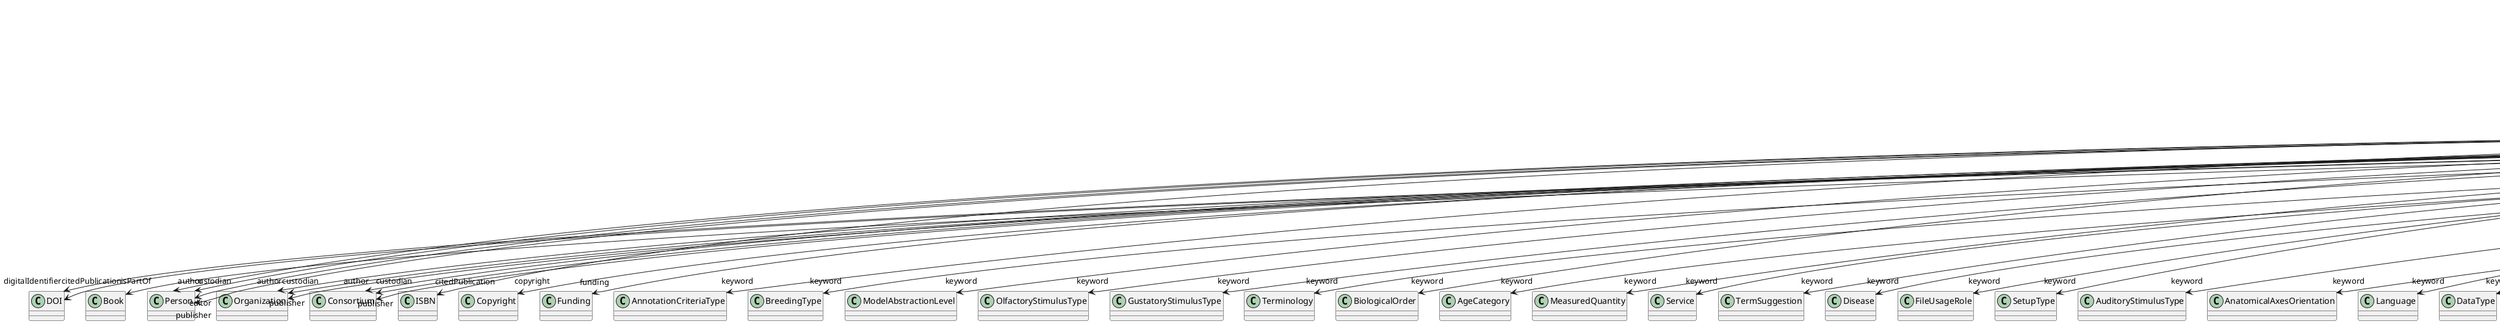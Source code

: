 @startuml
class Chapter {
+digitalIdentifier
+isPartOf
+pagination
+abstract
+author
+citedPublication
+copyright
+creationDate
+custodian
+editor
+funding
+IRI
+keyword
+license
+modificationDate
+name
+publicationDate
+publisher
+versionIdentifier

}
Chapter -d-> "digitalIdentifier" DOI
Chapter -d-> "isPartOf" Book
Chapter -d-> "author" Person
Chapter -d-> "author" Organization
Chapter -d-> "author" Consortium
Chapter -d-> "citedPublication" DOI
Chapter -d-> "citedPublication" ISBN
Chapter -d-> "copyright" Copyright
Chapter -d-> "custodian" Person
Chapter -d-> "custodian" Organization
Chapter -d-> "custodian" Consortium
Chapter -d-> "editor" Person
Chapter -d-> "funding" Funding
Chapter -d-> "keyword" AnnotationCriteriaType
Chapter -d-> "keyword" BreedingType
Chapter -d-> "keyword" ModelAbstractionLevel
Chapter -d-> "keyword" OlfactoryStimulusType
Chapter -d-> "keyword" GustatoryStimulusType
Chapter -d-> "keyword" Terminology
Chapter -d-> "keyword" BiologicalOrder
Chapter -d-> "keyword" AgeCategory
Chapter -d-> "keyword" MeasuredQuantity
Chapter -d-> "keyword" Service
Chapter -d-> "keyword" TermSuggestion
Chapter -d-> "keyword" Disease
Chapter -d-> "keyword" FileUsageRole
Chapter -d-> "keyword" SetupType
Chapter -d-> "keyword" AuditoryStimulusType
Chapter -d-> "keyword" AnatomicalAxesOrientation
Chapter -d-> "keyword" Language
Chapter -d-> "keyword" DataType
Chapter -d-> "keyword" TissueSampleType
Chapter -d-> "keyword" SubcellularEntity
Chapter -d-> "keyword" TypeOfUncertainty
Chapter -d-> "keyword" CellCultureType
Chapter -d-> "keyword" SubjectAttribute
Chapter -d-> "keyword" PatchClampVariation
Chapter -d-> "keyword" CriteriaQualityType
Chapter -d-> "keyword" Species
Chapter -d-> "keyword" UBERONParcellation
Chapter -d-> "keyword" MolecularEntity
Chapter -d-> "keyword" EthicsAssessment
Chapter -d-> "keyword" Technique
Chapter -d-> "keyword" ElectricalStimulusType
Chapter -d-> "keyword" Laterality
Chapter -d-> "keyword" GeneticStrainType
Chapter -d-> "keyword" AnatomicalPlane
Chapter -d-> "keyword" SoftwareApplicationCategory
Chapter -d-> "keyword" PreparationType
Chapter -d-> "keyword" OperatingSystem
Chapter -d-> "keyword" OperatingDevice
Chapter -d-> "keyword" AnatomicalIdentificationType
Chapter -d-> "keyword" OrganismSystem
Chapter -d-> "keyword" FileRepositoryType
Chapter -d-> "keyword" QualitativeOverlap
Chapter -d-> "keyword" Organ
Chapter -d-> "keyword" MetaDataModelType
Chapter -d-> "keyword" LearningResourceType
Chapter -d-> "keyword" StimulationTechnique
Chapter -d-> "keyword" CranialWindowConstructionType
Chapter -d-> "keyword" ProductAccessibility
Chapter -d-> "keyword" EducationalLevel
Chapter -d-> "keyword" ModelScope
Chapter -d-> "keyword" OpticalStimulusType
Chapter -d-> "keyword" ActionStatusType
Chapter -d-> "keyword" ChemicalMixtureType
Chapter -d-> "keyword" DiseaseModel
Chapter -d-> "keyword" DeviceType
Chapter -d-> "keyword" VisualStimulusType
Chapter -d-> "keyword" ExperimentalApproach
Chapter -d-> "keyword" CranialWindowReinforcementType
Chapter -d-> "keyword" DifferenceMeasure
Chapter -d-> "keyword" Colormap
Chapter -d-> "keyword" AnnotationType
Chapter -d-> "keyword" Handedness
Chapter -d-> "keyword" SoftwareFeature
Chapter -d-> "keyword" TissueSampleAttribute
Chapter -d-> "keyword" UnitOfMeasurement
Chapter -d-> "keyword" CellType
Chapter -d-> "keyword" BiologicalSex
Chapter -d-> "keyword" OrganismSubstance
Chapter -d-> "keyword" StimulationApproach
Chapter -d-> "keyword" AtlasType
Chapter -d-> "keyword" ContributionType
Chapter -d-> "keyword" FileBundleGrouping
Chapter -d-> "keyword" ProgrammingLanguage
Chapter -d-> "keyword" SemanticDataType
Chapter -d-> "keyword" TactileStimulusType
Chapter -d-> "keyword" AnalysisTechnique
Chapter -d-> "license" License
Chapter -d-> "publisher" Person
Chapter -d-> "publisher" Organization
Chapter -d-> "publisher" Consortium

@enduml